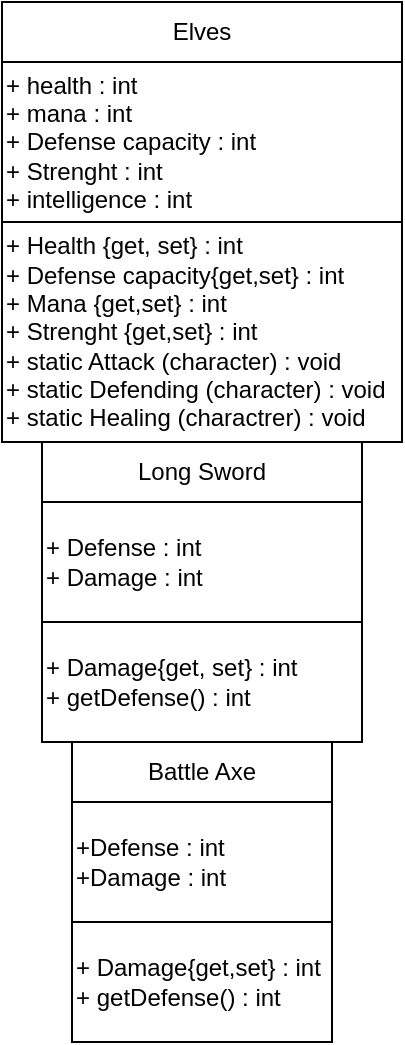 <mxfile>
    <diagram id="lH3L_RpK333wMIv_Kzh7" name="Page-1">
        <mxGraphModel dx="1280" dy="503" grid="1" gridSize="10" guides="1" tooltips="1" connect="1" arrows="1" fold="1" page="1" pageScale="1" pageWidth="827" pageHeight="1169" math="0" shadow="0">
            <root>
                <mxCell id="0"/>
                <mxCell id="1" parent="0"/>
                <mxCell id="3" value="+ Health {get, set} : int&lt;br&gt;+ Defense capacity{get,set} : int&lt;br&gt;+ Mana {get,set} : int&lt;br&gt;+ Strenght {get,set} : int&lt;br&gt;+ static Attack (character) : void&lt;br&gt;+ static Defending (character) : void&lt;br&gt;+ static Healing (charactrer) : void" style="rounded=0;whiteSpace=wrap;html=1;align=left;" vertex="1" parent="1">
                    <mxGeometry x="370" y="695" width="200" height="110" as="geometry"/>
                </mxCell>
                <mxCell id="4" value="&lt;div&gt;&lt;span&gt;+ health : int&lt;/span&gt;&lt;/div&gt;&lt;div&gt;&lt;span&gt;+ mana : int&lt;/span&gt;&lt;/div&gt;&lt;div&gt;&lt;span&gt;+ Defense capacity : int&amp;nbsp;&lt;/span&gt;&lt;/div&gt;&lt;div&gt;&lt;span&gt;+ Strenght : int&lt;/span&gt;&lt;/div&gt;&lt;div&gt;&lt;span&gt;+ intelligence : int&lt;/span&gt;&lt;/div&gt;" style="rounded=0;whiteSpace=wrap;html=1;align=left;" vertex="1" parent="1">
                    <mxGeometry x="370" y="615" width="200" height="80" as="geometry"/>
                </mxCell>
                <mxCell id="5" value="Elves" style="rounded=0;whiteSpace=wrap;html=1;" vertex="1" parent="1">
                    <mxGeometry x="370" y="585" width="200" height="30" as="geometry"/>
                </mxCell>
                <mxCell id="6" value="+ Damage{get,set} : int&lt;br&gt;+ getDefense() : int" style="rounded=0;whiteSpace=wrap;html=1;align=left;" vertex="1" parent="1">
                    <mxGeometry x="405" y="1045" width="130" height="60" as="geometry"/>
                </mxCell>
                <mxCell id="7" value="+Defense : int&lt;br&gt;+Damage : int" style="rounded=0;whiteSpace=wrap;html=1;align=left;" vertex="1" parent="1">
                    <mxGeometry x="405" y="985" width="130" height="60" as="geometry"/>
                </mxCell>
                <mxCell id="8" value="Battle Axe" style="rounded=0;whiteSpace=wrap;html=1;" vertex="1" parent="1">
                    <mxGeometry x="405" y="955" width="130" height="30" as="geometry"/>
                </mxCell>
                <mxCell id="9" value="+ Damage{get, set} : int&lt;br&gt;+ getDefense() : int" style="rounded=0;whiteSpace=wrap;html=1;align=left;" vertex="1" parent="1">
                    <mxGeometry x="390" y="895" width="160" height="60" as="geometry"/>
                </mxCell>
                <mxCell id="10" value="+ Defense : int&lt;br&gt;+ Damage : int" style="rounded=0;whiteSpace=wrap;html=1;align=left;" vertex="1" parent="1">
                    <mxGeometry x="390" y="835" width="160" height="60" as="geometry"/>
                </mxCell>
                <mxCell id="11" value="Long Sword" style="rounded=0;whiteSpace=wrap;html=1;" vertex="1" parent="1">
                    <mxGeometry x="390" y="805" width="160" height="30" as="geometry"/>
                </mxCell>
            </root>
        </mxGraphModel>
    </diagram>
</mxfile>